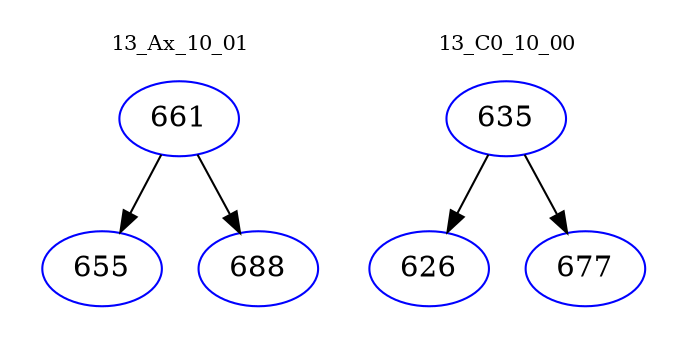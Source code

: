 digraph{
subgraph cluster_0 {
color = white
label = "13_Ax_10_01";
fontsize=10;
T0_661 [label="661", color="blue"]
T0_661 -> T0_655 [color="black"]
T0_655 [label="655", color="blue"]
T0_661 -> T0_688 [color="black"]
T0_688 [label="688", color="blue"]
}
subgraph cluster_1 {
color = white
label = "13_C0_10_00";
fontsize=10;
T1_635 [label="635", color="blue"]
T1_635 -> T1_626 [color="black"]
T1_626 [label="626", color="blue"]
T1_635 -> T1_677 [color="black"]
T1_677 [label="677", color="blue"]
}
}
